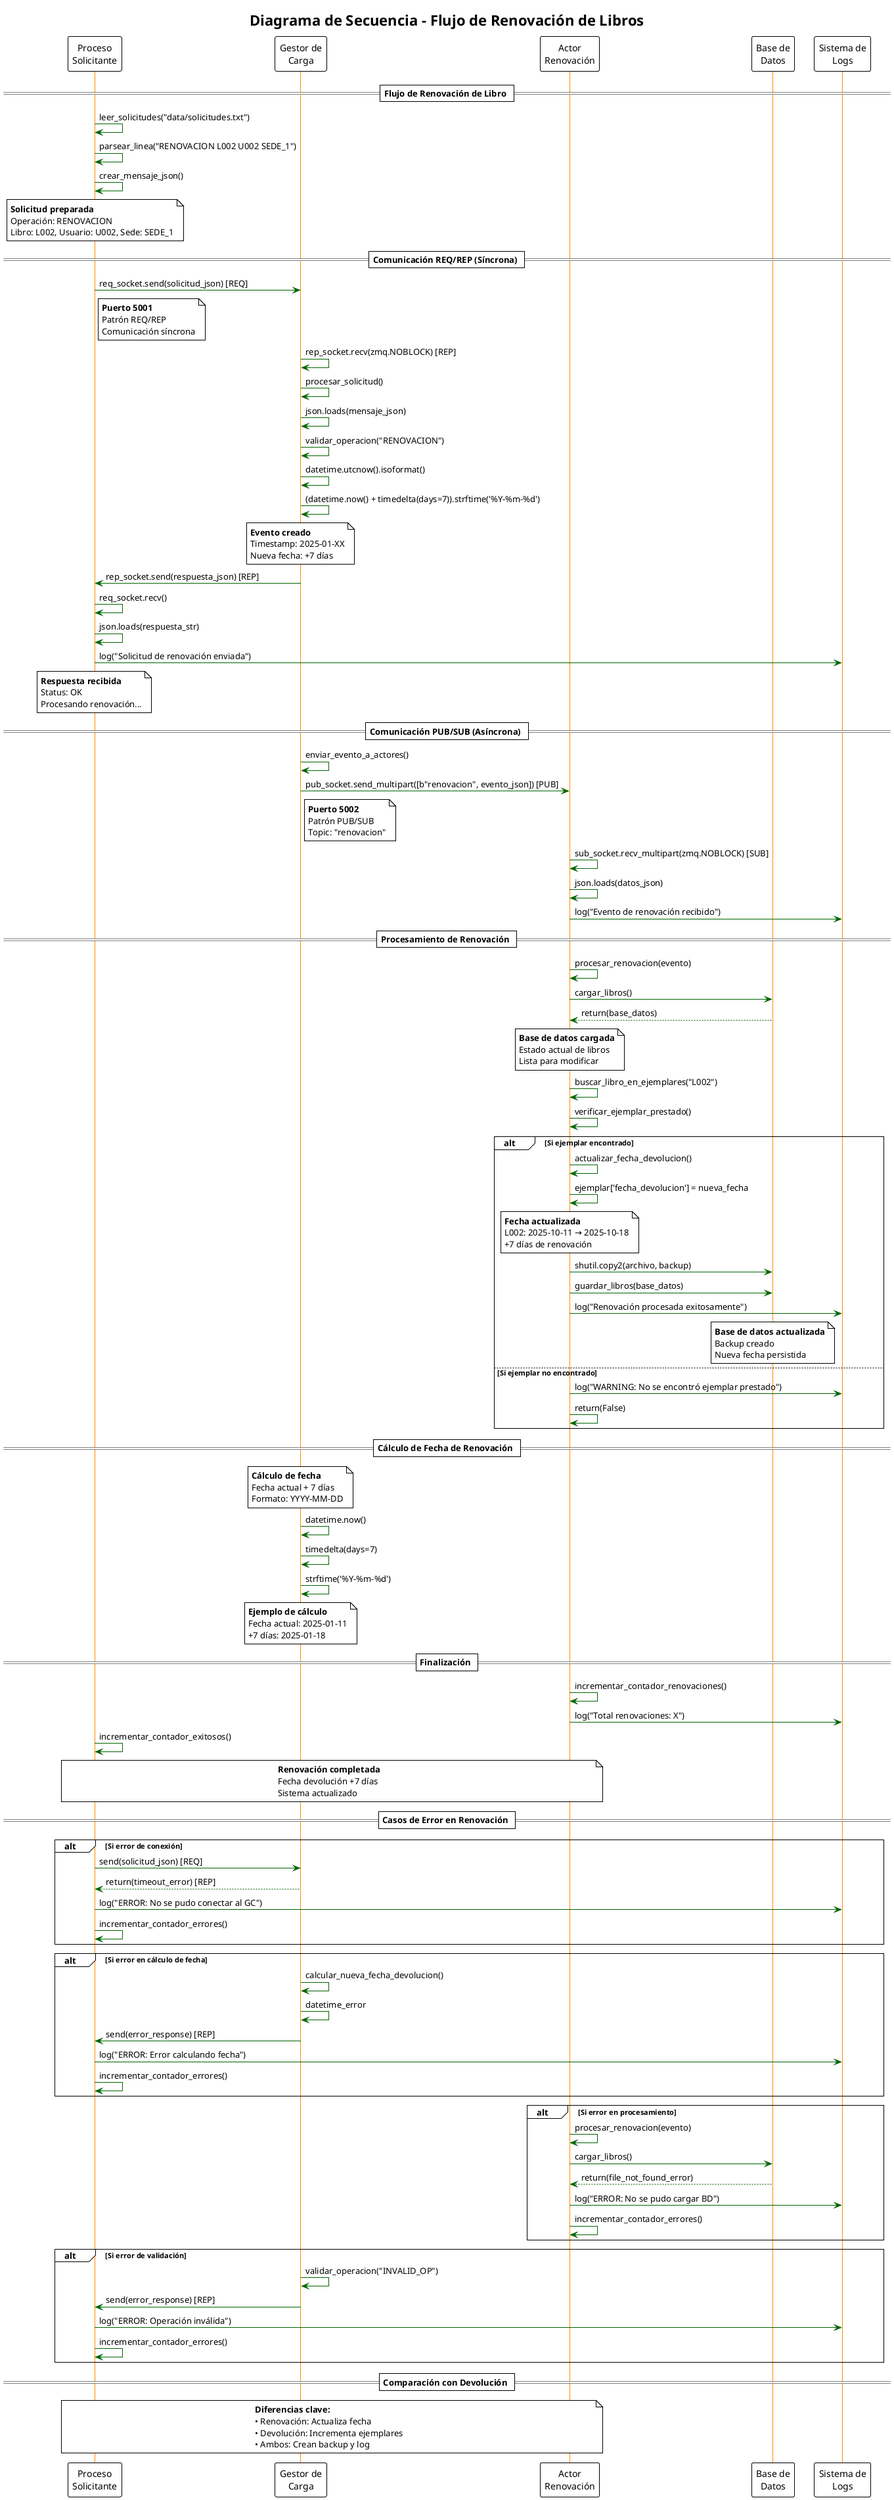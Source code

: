 @startuml
!theme plain
title Diagrama de Secuencia - Flujo de Renovación de Libros

skinparam sequence {
  BackgroundColor LightBlue
  BorderColor DarkBlue
  ArrowColor DarkGreen
  LifeLineBackgroundColor LightYellow
  LifeLineBorderColor DarkOrange
}

participant "Proceso\nSolicitante" as PS
participant "Gestor de\nCarga" as GC
participant "Actor\nRenovación" as AR
participant "Base de\nDatos" as BD
participant "Sistema de\nLogs" as LOG

== Flujo de Renovación de Libro ==

PS -> PS : leer_solicitudes("data/solicitudes.txt")
PS -> PS : parsear_linea("RENOVACION L002 U002 SEDE_1")
PS -> PS : crear_mensaje_json()

note over PS
**Solicitud preparada**
Operación: RENOVACION
Libro: L002, Usuario: U002, Sede: SEDE_1
end note

== Comunicación REQ/REP (Síncrona) ==

PS -> GC : req_socket.send(solicitud_json) [REQ]
note right of PS
**Puerto 5001**
Patrón REQ/REP
Comunicación síncrona
end note

GC -> GC : rep_socket.recv(zmq.NOBLOCK) [REP]
GC -> GC : procesar_solicitud()
GC -> GC : json.loads(mensaje_json)
GC -> GC : validar_operacion("RENOVACION")
GC -> GC : datetime.utcnow().isoformat()
GC -> GC : (datetime.now() + timedelta(days=7)).strftime('%Y-%m-%d')

note over GC
**Evento creado**
Timestamp: 2025-01-XX
Nueva fecha: +7 días
end note

GC -> PS : rep_socket.send(respuesta_json) [REP]
PS -> PS : req_socket.recv()
PS -> PS : json.loads(respuesta_str)
PS -> LOG : log("Solicitud de renovación enviada")

note over PS
**Respuesta recibida**
Status: OK
Procesando renovación...
end note

== Comunicación PUB/SUB (Asíncrona) ==

GC -> GC : enviar_evento_a_actores()
GC -> AR : pub_socket.send_multipart([b"renovacion", evento_json]) [PUB]
note right of GC
**Puerto 5002**
Patrón PUB/SUB
Topic: "renovacion"
end note

AR -> AR : sub_socket.recv_multipart(zmq.NOBLOCK) [SUB]
AR -> AR : json.loads(datos_json)
AR -> LOG : log("Evento de renovación recibido")

== Procesamiento de Renovación ==

AR -> AR : procesar_renovacion(evento)
AR -> BD : cargar_libros()
BD --> AR : return(base_datos)

note over AR
**Base de datos cargada**
Estado actual de libros
Lista para modificar
end note

AR -> AR : buscar_libro_en_ejemplares("L002")
AR -> AR : verificar_ejemplar_prestado()

alt Si ejemplar encontrado
  AR -> AR : actualizar_fecha_devolucion()
  AR -> AR : ejemplar['fecha_devolucion'] = nueva_fecha

  note over AR
  **Fecha actualizada**
  L002: 2025-10-11 → 2025-10-18
  +7 días de renovación
  end note

  AR -> BD : shutil.copy2(archivo, backup)
  AR -> BD : guardar_libros(base_datos)
  AR -> LOG : log("Renovación procesada exitosamente")

  note over BD
  **Base de datos actualizada**
  Backup creado
  Nueva fecha persistida
  end note

else Si ejemplar no encontrado
  AR -> LOG : log("WARNING: No se encontró ejemplar prestado")
  AR -> AR : return(False)
end

== Cálculo de Fecha de Renovación ==

note over GC
**Cálculo de fecha**
Fecha actual + 7 días
Formato: YYYY-MM-DD
end note

GC -> GC : datetime.now()
GC -> GC : timedelta(days=7)
GC -> GC : strftime('%Y-%m-%d')

note over GC
**Ejemplo de cálculo**
Fecha actual: 2025-01-11
+7 días: 2025-01-18
end note

== Finalización ==

AR -> AR : incrementar_contador_renovaciones()
AR -> LOG : log("Total renovaciones: X")
PS -> PS : incrementar_contador_exitosos()

note over PS,AR
**Renovación completada**
Fecha devolución +7 días
Sistema actualizado
end note

== Casos de Error en Renovación ==

alt Si error de conexión
  PS -> GC : send(solicitud_json) [REQ]
  GC --> PS : return(timeout_error) [REP]
  PS -> LOG : log("ERROR: No se pudo conectar al GC")
  PS -> PS : incrementar_contador_errores()
end

alt Si error en cálculo de fecha
  GC -> GC : calcular_nueva_fecha_devolucion()
  GC -> GC : datetime_error
  GC -> PS : send(error_response) [REP]
  PS -> LOG : log("ERROR: Error calculando fecha")
  PS -> PS : incrementar_contador_errores()
end

alt Si error en procesamiento
  AR -> AR : procesar_renovacion(evento)
  AR -> BD : cargar_libros()
  BD --> AR : return(file_not_found_error)
  AR -> LOG : log("ERROR: No se pudo cargar BD")
  AR -> AR : incrementar_contador_errores()
end

alt Si error de validación
  GC -> GC : validar_operacion("INVALID_OP")
  GC -> PS : send(error_response) [REP]
  PS -> LOG : log("ERROR: Operación inválida")
  PS -> PS : incrementar_contador_errores()
end

== Comparación con Devolución ==

note over PS,AR
**Diferencias clave:**
• Renovación: Actualiza fecha
• Devolución: Incrementa ejemplares
• Ambos: Crean backup y log
end note

@enduml